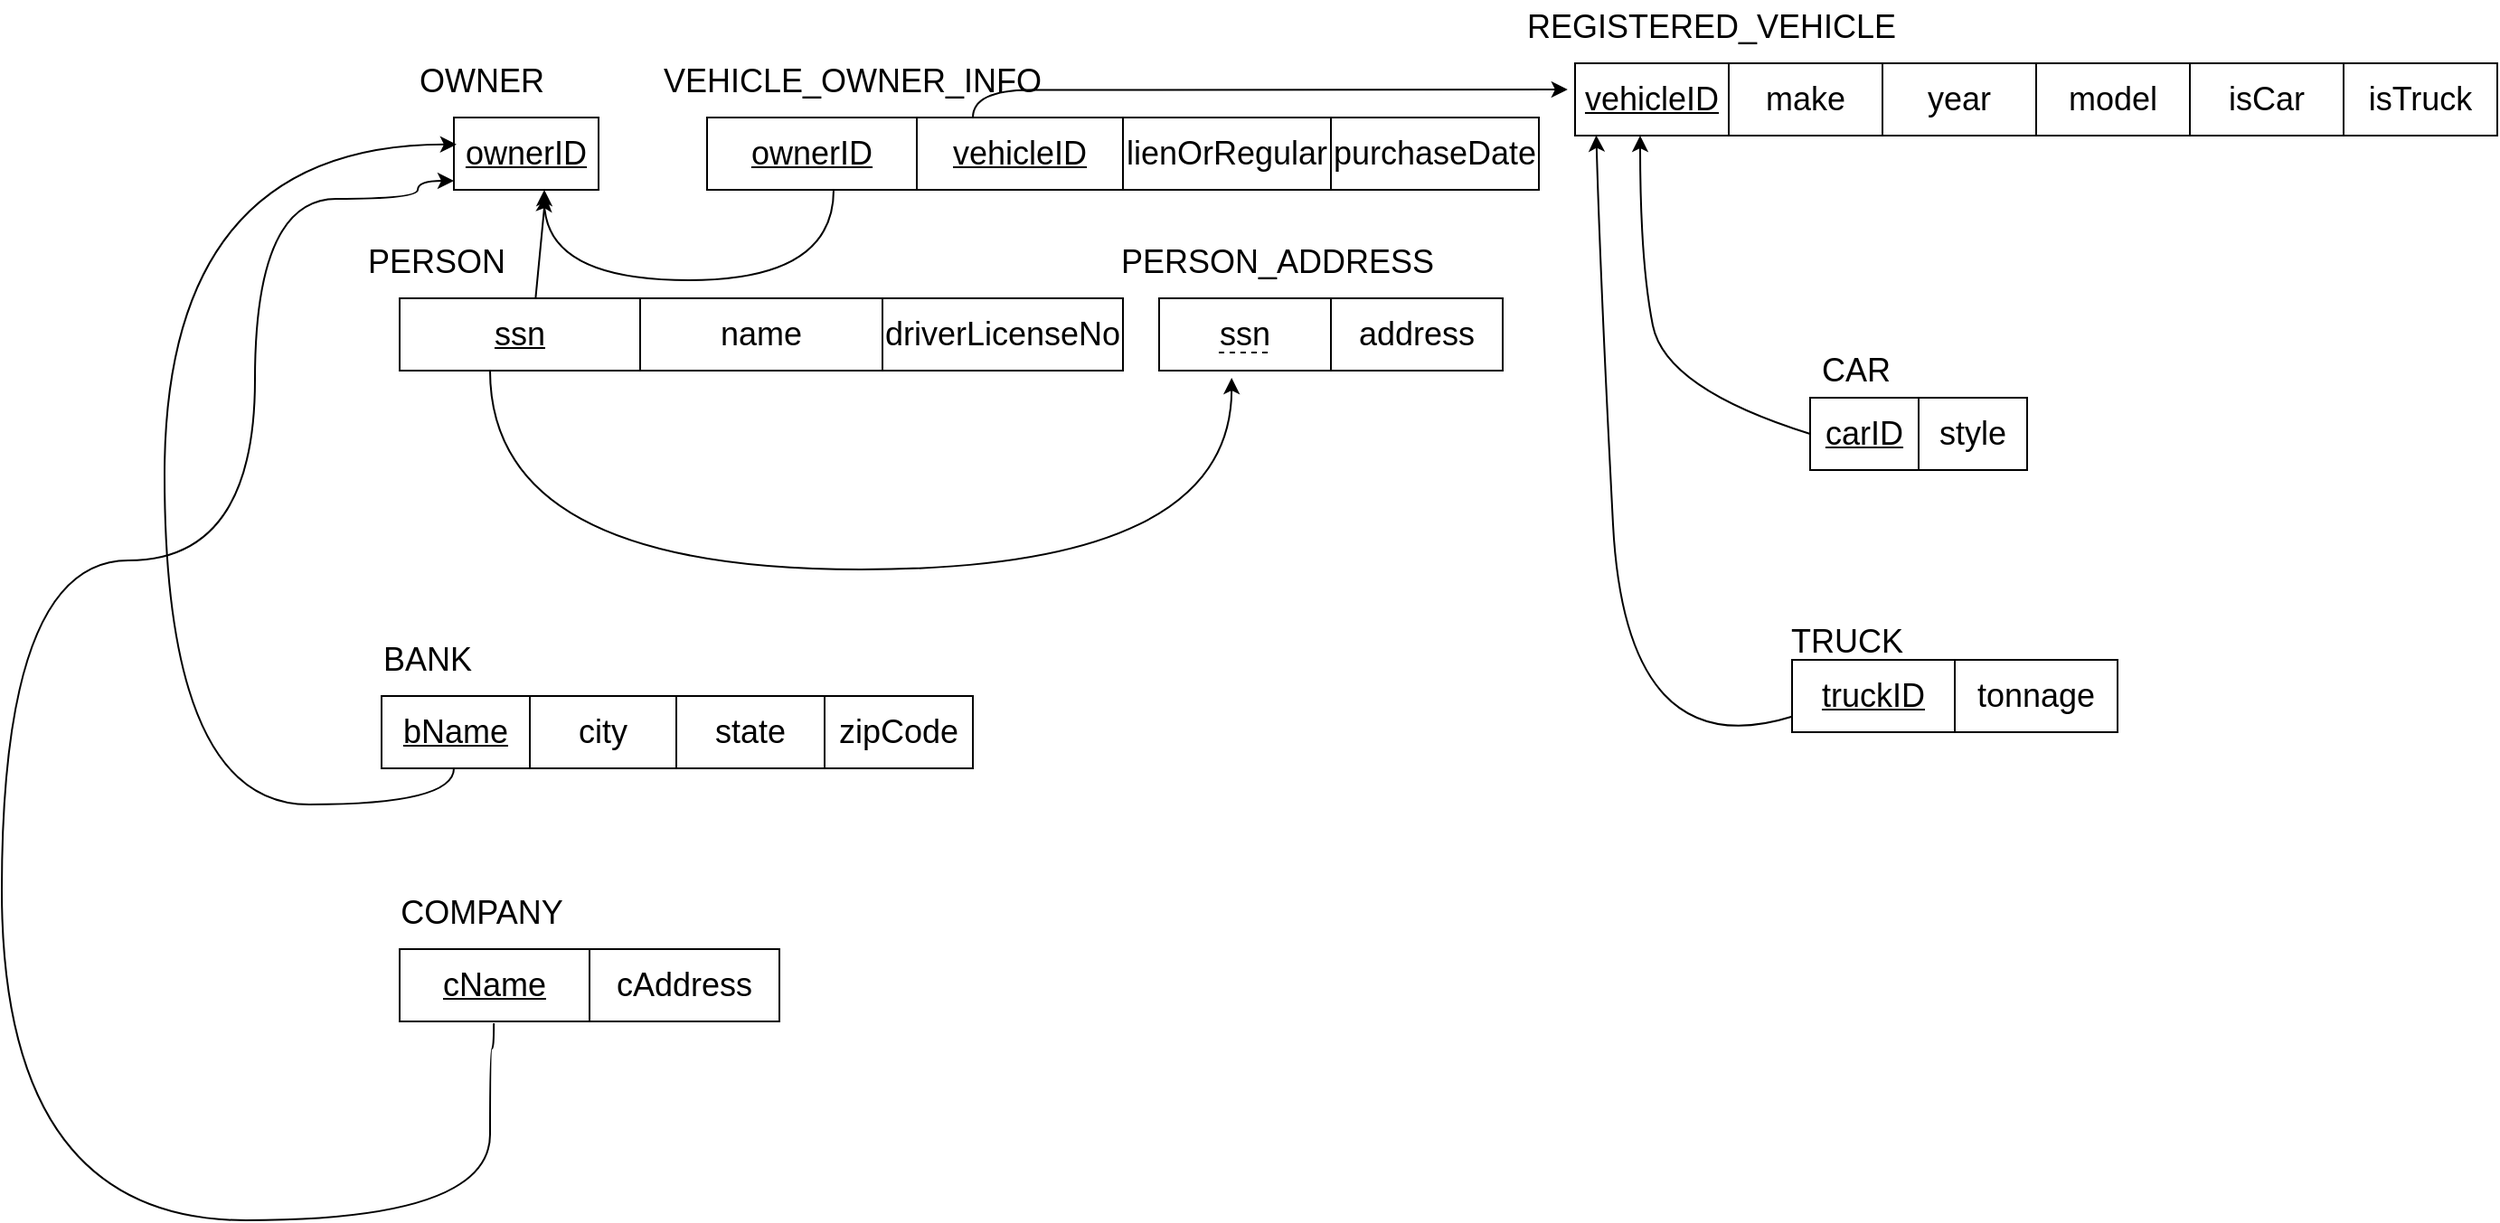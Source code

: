 <mxfile version="15.7.0" type="device"><diagram id="eEs1qiXo4VxSrmRuplm4" name="Page-1"><mxGraphModel dx="2031" dy="1021" grid="1" gridSize="10" guides="1" tooltips="1" connect="1" arrows="1" fold="1" page="1" pageScale="1" pageWidth="3300" pageHeight="4681" math="0" shadow="0"><root><mxCell id="0"/><mxCell id="1" parent="0"/><mxCell id="XA1HLQl0kZLRsef6vVNT-15" value="" style="shape=table;startSize=0;container=1;collapsible=0;childLayout=tableLayout;fontSize=18;" parent="1" vertex="1"><mxGeometry x="820" y="870" width="80" height="40" as="geometry"/></mxCell><mxCell id="XA1HLQl0kZLRsef6vVNT-16" value="" style="shape=partialRectangle;collapsible=0;dropTarget=0;pointerEvents=0;fillColor=none;top=0;left=0;bottom=0;right=0;points=[[0,0.5],[1,0.5]];portConstraint=eastwest;fontSize=18;" parent="XA1HLQl0kZLRsef6vVNT-15" vertex="1"><mxGeometry width="80" height="40" as="geometry"/></mxCell><mxCell id="XA1HLQl0kZLRsef6vVNT-17" value="&lt;u style=&quot;font-size: 18px;&quot;&gt;&lt;font style=&quot;font-size: 18px;&quot;&gt;ownerID&lt;/font&gt;&lt;/u&gt;" style="shape=partialRectangle;html=1;whiteSpace=wrap;connectable=0;overflow=hidden;fillColor=none;top=0;left=0;bottom=0;right=0;pointerEvents=1;fontSize=18;" parent="XA1HLQl0kZLRsef6vVNT-16" vertex="1"><mxGeometry width="80" height="40" as="geometry"><mxRectangle width="80" height="40" as="alternateBounds"/></mxGeometry></mxCell><mxCell id="XA1HLQl0kZLRsef6vVNT-18" value="&lt;font style=&quot;font-size: 18px;&quot;&gt;OWNER&lt;/font&gt;" style="text;html=1;align=center;verticalAlign=middle;resizable=0;points=[];autosize=1;strokeColor=none;fillColor=none;fontSize=18;" parent="1" vertex="1"><mxGeometry x="795" y="835" width="80" height="30" as="geometry"/></mxCell><mxCell id="XA1HLQl0kZLRsef6vVNT-23" value="" style="shape=table;startSize=0;container=1;collapsible=0;childLayout=tableLayout;fontSize=18;" parent="1" vertex="1"><mxGeometry x="790" y="970" width="400" height="40" as="geometry"/></mxCell><mxCell id="XA1HLQl0kZLRsef6vVNT-24" value="" style="shape=partialRectangle;collapsible=0;dropTarget=0;pointerEvents=0;fillColor=none;top=0;left=0;bottom=0;right=0;points=[[0,0.5],[1,0.5]];portConstraint=eastwest;fontSize=18;" parent="XA1HLQl0kZLRsef6vVNT-23" vertex="1"><mxGeometry width="400" height="40" as="geometry"/></mxCell><mxCell id="XA1HLQl0kZLRsef6vVNT-25" value="&lt;u style=&quot;font-size: 18px;&quot;&gt;ssn&lt;/u&gt;" style="shape=partialRectangle;html=1;whiteSpace=wrap;connectable=0;overflow=hidden;fillColor=none;top=0;left=0;bottom=0;right=0;pointerEvents=1;fontSize=18;" parent="XA1HLQl0kZLRsef6vVNT-24" vertex="1"><mxGeometry width="133" height="40" as="geometry"><mxRectangle width="133" height="40" as="alternateBounds"/></mxGeometry></mxCell><mxCell id="XA1HLQl0kZLRsef6vVNT-27" value="name" style="shape=partialRectangle;html=1;whiteSpace=wrap;connectable=0;overflow=hidden;fillColor=none;top=0;left=0;bottom=0;right=0;pointerEvents=1;fontSize=18;" parent="XA1HLQl0kZLRsef6vVNT-24" vertex="1"><mxGeometry x="133" width="134" height="40" as="geometry"><mxRectangle width="134" height="40" as="alternateBounds"/></mxGeometry></mxCell><mxCell id="XA1HLQl0kZLRsef6vVNT-28" value="driverLicenseNo" style="shape=partialRectangle;html=1;whiteSpace=wrap;connectable=0;overflow=hidden;fillColor=none;top=0;left=0;bottom=0;right=0;pointerEvents=1;fontSize=18;" parent="XA1HLQl0kZLRsef6vVNT-24" vertex="1"><mxGeometry x="267" width="133" height="40" as="geometry"><mxRectangle width="133" height="40" as="alternateBounds"/></mxGeometry></mxCell><mxCell id="XA1HLQl0kZLRsef6vVNT-26" value="PERSON" style="text;html=1;align=center;verticalAlign=middle;resizable=0;points=[];autosize=1;strokeColor=none;fillColor=none;fontSize=18;" parent="1" vertex="1"><mxGeometry x="765" y="935" width="90" height="30" as="geometry"/></mxCell><mxCell id="XA1HLQl0kZLRsef6vVNT-32" value="" style="shape=table;startSize=0;container=1;collapsible=0;childLayout=tableLayout;fontSize=18;" parent="1" vertex="1"><mxGeometry x="1210" y="970" width="190" height="40" as="geometry"/></mxCell><mxCell id="XA1HLQl0kZLRsef6vVNT-33" value="" style="shape=partialRectangle;collapsible=0;dropTarget=0;pointerEvents=0;fillColor=none;top=0;left=0;bottom=0;right=0;points=[[0,0.5],[1,0.5]];portConstraint=eastwest;fontSize=18;" parent="XA1HLQl0kZLRsef6vVNT-32" vertex="1"><mxGeometry width="190" height="40" as="geometry"/></mxCell><mxCell id="XA1HLQl0kZLRsef6vVNT-34" value="ssn" style="shape=partialRectangle;html=1;whiteSpace=wrap;connectable=0;overflow=hidden;fillColor=none;top=0;left=0;bottom=0;right=0;pointerEvents=1;fontSize=18;" parent="XA1HLQl0kZLRsef6vVNT-33" vertex="1"><mxGeometry width="95" height="40" as="geometry"><mxRectangle width="95" height="40" as="alternateBounds"/></mxGeometry></mxCell><mxCell id="XA1HLQl0kZLRsef6vVNT-36" value="address" style="shape=partialRectangle;html=1;whiteSpace=wrap;connectable=0;overflow=hidden;fillColor=none;top=0;left=0;bottom=0;right=0;pointerEvents=1;fontSize=18;" parent="XA1HLQl0kZLRsef6vVNT-33" vertex="1"><mxGeometry x="95" width="95" height="40" as="geometry"><mxRectangle width="95" height="40" as="alternateBounds"/></mxGeometry></mxCell><mxCell id="XA1HLQl0kZLRsef6vVNT-35" value="PERSON_ADDRESS" style="text;html=1;align=center;verticalAlign=middle;resizable=0;points=[];autosize=1;strokeColor=none;fillColor=none;fontSize=18;" parent="1" vertex="1"><mxGeometry x="1180" y="935" width="190" height="30" as="geometry"/></mxCell><mxCell id="XA1HLQl0kZLRsef6vVNT-38" value="" style="endArrow=none;dashed=1;html=1;rounded=0;fontSize=18;" parent="1" edge="1"><mxGeometry width="50" height="50" relative="1" as="geometry"><mxPoint x="1243" y="1000" as="sourcePoint"/><mxPoint x="1273" y="1000" as="targetPoint"/></mxGeometry></mxCell><mxCell id="XA1HLQl0kZLRsef6vVNT-40" value="" style="endArrow=classic;html=1;rounded=0;fontSize=18;edgeStyle=orthogonalEdgeStyle;curved=1;entryX=0.211;entryY=1.1;entryDx=0;entryDy=0;entryPerimeter=0;" parent="1" source="XA1HLQl0kZLRsef6vVNT-24" target="XA1HLQl0kZLRsef6vVNT-33" edge="1"><mxGeometry width="50" height="50" relative="1" as="geometry"><mxPoint x="840" y="1040" as="sourcePoint"/><mxPoint x="1250" y="1030" as="targetPoint"/><Array as="points"><mxPoint x="840" y="1120"/><mxPoint x="1250" y="1120"/></Array></mxGeometry></mxCell><mxCell id="XA1HLQl0kZLRsef6vVNT-42" value="" style="endArrow=classic;html=1;rounded=0;fontSize=18;curved=1;entryX=0.633;entryY=1.079;entryDx=0;entryDy=0;entryPerimeter=0;exitX=0.188;exitY=-0.007;exitDx=0;exitDy=0;exitPerimeter=0;" parent="1" source="XA1HLQl0kZLRsef6vVNT-24" target="XA1HLQl0kZLRsef6vVNT-16" edge="1"><mxGeometry width="50" height="50" relative="1" as="geometry"><mxPoint x="930" y="950" as="sourcePoint"/><mxPoint x="980" y="900" as="targetPoint"/></mxGeometry></mxCell><mxCell id="XA1HLQl0kZLRsef6vVNT-43" value="" style="shape=table;startSize=0;container=1;collapsible=0;childLayout=tableLayout;fontSize=18;" parent="1" vertex="1"><mxGeometry x="780" y="1190" width="327" height="40" as="geometry"/></mxCell><mxCell id="XA1HLQl0kZLRsef6vVNT-44" value="" style="shape=partialRectangle;collapsible=0;dropTarget=0;pointerEvents=0;fillColor=none;top=0;left=0;bottom=0;right=0;points=[[0,0.5],[1,0.5]];portConstraint=eastwest;fontSize=18;" parent="XA1HLQl0kZLRsef6vVNT-43" vertex="1"><mxGeometry width="327" height="40" as="geometry"/></mxCell><mxCell id="XA1HLQl0kZLRsef6vVNT-45" value="&lt;u style=&quot;font-size: 18px;&quot;&gt;bName&lt;/u&gt;" style="shape=partialRectangle;html=1;whiteSpace=wrap;connectable=0;overflow=hidden;fillColor=none;top=0;left=0;bottom=0;right=0;pointerEvents=1;fontSize=18;" parent="XA1HLQl0kZLRsef6vVNT-44" vertex="1"><mxGeometry width="82" height="40" as="geometry"><mxRectangle width="82" height="40" as="alternateBounds"/></mxGeometry></mxCell><mxCell id="XA1HLQl0kZLRsef6vVNT-46" value="city" style="shape=partialRectangle;html=1;whiteSpace=wrap;connectable=0;overflow=hidden;fillColor=none;top=0;left=0;bottom=0;right=0;pointerEvents=1;fontSize=18;" parent="XA1HLQl0kZLRsef6vVNT-44" vertex="1"><mxGeometry x="82" width="81" height="40" as="geometry"><mxRectangle width="81" height="40" as="alternateBounds"/></mxGeometry></mxCell><mxCell id="XA1HLQl0kZLRsef6vVNT-47" value="state" style="shape=partialRectangle;html=1;whiteSpace=wrap;connectable=0;overflow=hidden;fillColor=none;top=0;left=0;bottom=0;right=0;pointerEvents=1;fontSize=18;" parent="XA1HLQl0kZLRsef6vVNT-44" vertex="1"><mxGeometry x="163" width="82" height="40" as="geometry"><mxRectangle width="82" height="40" as="alternateBounds"/></mxGeometry></mxCell><mxCell id="XA1HLQl0kZLRsef6vVNT-49" value="zipCode" style="shape=partialRectangle;html=1;whiteSpace=wrap;connectable=0;overflow=hidden;fillColor=none;top=0;left=0;bottom=0;right=0;pointerEvents=1;fontSize=18;" parent="XA1HLQl0kZLRsef6vVNT-44" vertex="1"><mxGeometry x="245" width="82" height="40" as="geometry"><mxRectangle width="82" height="40" as="alternateBounds"/></mxGeometry></mxCell><mxCell id="XA1HLQl0kZLRsef6vVNT-48" value="BANK" style="text;html=1;align=center;verticalAlign=middle;resizable=0;points=[];autosize=1;strokeColor=none;fillColor=none;fontSize=18;" parent="1" vertex="1"><mxGeometry x="775" y="1155" width="60" height="30" as="geometry"/></mxCell><mxCell id="XA1HLQl0kZLRsef6vVNT-50" value="" style="endArrow=classic;html=1;rounded=0;fontSize=18;edgeStyle=orthogonalEdgeStyle;curved=1;entryX=0.018;entryY=0.372;entryDx=0;entryDy=0;entryPerimeter=0;" parent="1" target="XA1HLQl0kZLRsef6vVNT-16" edge="1"><mxGeometry width="50" height="50" relative="1" as="geometry"><mxPoint x="820.004" y="1230" as="sourcePoint"/><mxPoint x="610" y="1050" as="targetPoint"/><Array as="points"><mxPoint x="820" y="1250"/><mxPoint x="660" y="1250"/><mxPoint x="660" y="885"/></Array></mxGeometry></mxCell><mxCell id="XA1HLQl0kZLRsef6vVNT-52" value="" style="shape=table;startSize=0;container=1;collapsible=0;childLayout=tableLayout;fontSize=18;" parent="1" vertex="1"><mxGeometry x="790" y="1330" width="210" height="40" as="geometry"/></mxCell><mxCell id="XA1HLQl0kZLRsef6vVNT-53" value="" style="shape=partialRectangle;collapsible=0;dropTarget=0;pointerEvents=0;fillColor=none;top=0;left=0;bottom=0;right=0;points=[[0,0.5],[1,0.5]];portConstraint=eastwest;fontSize=18;" parent="XA1HLQl0kZLRsef6vVNT-52" vertex="1"><mxGeometry width="210" height="40" as="geometry"/></mxCell><mxCell id="XA1HLQl0kZLRsef6vVNT-54" value="&lt;u style=&quot;font-size: 18px;&quot;&gt;cName&lt;/u&gt;" style="shape=partialRectangle;html=1;whiteSpace=wrap;connectable=0;overflow=hidden;fillColor=none;top=0;left=0;bottom=0;right=0;pointerEvents=1;fontSize=18;" parent="XA1HLQl0kZLRsef6vVNT-53" vertex="1"><mxGeometry width="105" height="40" as="geometry"><mxRectangle width="105" height="40" as="alternateBounds"/></mxGeometry></mxCell><mxCell id="XA1HLQl0kZLRsef6vVNT-55" value="cAddress" style="shape=partialRectangle;html=1;whiteSpace=wrap;connectable=0;overflow=hidden;fillColor=none;top=0;left=0;bottom=0;right=0;pointerEvents=1;fontSize=18;" parent="XA1HLQl0kZLRsef6vVNT-53" vertex="1"><mxGeometry x="105" width="105" height="40" as="geometry"><mxRectangle width="105" height="40" as="alternateBounds"/></mxGeometry></mxCell><mxCell id="XA1HLQl0kZLRsef6vVNT-56" value="COMPANY" style="text;html=1;align=center;verticalAlign=middle;resizable=0;points=[];autosize=1;strokeColor=none;fillColor=none;fontSize=18;" parent="1" vertex="1"><mxGeometry x="780" y="1295" width="110" height="30" as="geometry"/></mxCell><mxCell id="XA1HLQl0kZLRsef6vVNT-57" value="" style="endArrow=classic;html=1;rounded=0;fontSize=18;edgeStyle=orthogonalEdgeStyle;curved=1;exitX=0.248;exitY=1.025;exitDx=0;exitDy=0;exitPerimeter=0;entryX=0;entryY=0.5;entryDx=0;entryDy=0;" parent="1" source="XA1HLQl0kZLRsef6vVNT-53" edge="1"><mxGeometry width="50" height="50" relative="1" as="geometry"><mxPoint x="842.92" y="1385" as="sourcePoint"/><mxPoint x="820" y="905" as="targetPoint"/><Array as="points"><mxPoint x="842" y="1385"/><mxPoint x="840" y="1385"/><mxPoint x="840" y="1480"/><mxPoint x="570" y="1480"/><mxPoint x="570" y="1115"/><mxPoint x="710" y="1115"/><mxPoint x="710" y="915"/><mxPoint x="800" y="915"/><mxPoint x="800" y="905"/></Array></mxGeometry></mxCell><mxCell id="XA1HLQl0kZLRsef6vVNT-59" value="" style="shape=table;startSize=0;container=1;collapsible=0;childLayout=tableLayout;fontSize=18;" parent="1" vertex="1"><mxGeometry x="1440" y="840" width="510" height="40" as="geometry"/></mxCell><mxCell id="XA1HLQl0kZLRsef6vVNT-60" value="" style="shape=partialRectangle;collapsible=0;dropTarget=0;pointerEvents=0;fillColor=none;top=0;left=0;bottom=0;right=0;points=[[0,0.5],[1,0.5]];portConstraint=eastwest;fontSize=18;" parent="XA1HLQl0kZLRsef6vVNT-59" vertex="1"><mxGeometry width="510" height="40" as="geometry"/></mxCell><mxCell id="XA1HLQl0kZLRsef6vVNT-61" value="&lt;u style=&quot;font-size: 18px;&quot;&gt;vehicleID&lt;/u&gt;" style="shape=partialRectangle;html=1;whiteSpace=wrap;connectable=0;overflow=hidden;fillColor=none;top=0;left=0;bottom=0;right=0;pointerEvents=1;fontSize=18;" parent="XA1HLQl0kZLRsef6vVNT-60" vertex="1"><mxGeometry width="85" height="40" as="geometry"><mxRectangle width="85" height="40" as="alternateBounds"/></mxGeometry></mxCell><mxCell id="XA1HLQl0kZLRsef6vVNT-62" value="make" style="shape=partialRectangle;html=1;whiteSpace=wrap;connectable=0;overflow=hidden;fillColor=none;top=0;left=0;bottom=0;right=0;pointerEvents=1;fontSize=18;" parent="XA1HLQl0kZLRsef6vVNT-60" vertex="1"><mxGeometry x="85" width="85" height="40" as="geometry"><mxRectangle width="85" height="40" as="alternateBounds"/></mxGeometry></mxCell><mxCell id="XA1HLQl0kZLRsef6vVNT-63" value="year" style="shape=partialRectangle;html=1;whiteSpace=wrap;connectable=0;overflow=hidden;fillColor=none;top=0;left=0;bottom=0;right=0;pointerEvents=1;fontSize=18;" parent="XA1HLQl0kZLRsef6vVNT-60" vertex="1"><mxGeometry x="170" width="85" height="40" as="geometry"><mxRectangle width="85" height="40" as="alternateBounds"/></mxGeometry></mxCell><mxCell id="XA1HLQl0kZLRsef6vVNT-64" value="model" style="shape=partialRectangle;html=1;whiteSpace=wrap;connectable=0;overflow=hidden;fillColor=none;top=0;left=0;bottom=0;right=0;pointerEvents=1;fontSize=18;" parent="XA1HLQl0kZLRsef6vVNT-60" vertex="1"><mxGeometry x="255" width="85" height="40" as="geometry"><mxRectangle width="85" height="40" as="alternateBounds"/></mxGeometry></mxCell><mxCell id="XA1HLQl0kZLRsef6vVNT-65" value="isCar" style="shape=partialRectangle;html=1;whiteSpace=wrap;connectable=0;overflow=hidden;fillColor=none;top=0;left=0;bottom=0;right=0;pointerEvents=1;fontSize=18;" parent="XA1HLQl0kZLRsef6vVNT-60" vertex="1"><mxGeometry x="340" width="85" height="40" as="geometry"><mxRectangle width="85" height="40" as="alternateBounds"/></mxGeometry></mxCell><mxCell id="XA1HLQl0kZLRsef6vVNT-66" value="isTruck" style="shape=partialRectangle;html=1;whiteSpace=wrap;connectable=0;overflow=hidden;fillColor=none;top=0;left=0;bottom=0;right=0;pointerEvents=1;fontSize=18;" parent="XA1HLQl0kZLRsef6vVNT-60" vertex="1"><mxGeometry x="425" width="85" height="40" as="geometry"><mxRectangle width="85" height="40" as="alternateBounds"/></mxGeometry></mxCell><mxCell id="XA1HLQl0kZLRsef6vVNT-67" value="REGISTERED_VEHICLE" style="text;html=1;align=center;verticalAlign=middle;resizable=0;points=[];autosize=1;strokeColor=none;fillColor=none;fontSize=18;" parent="1" vertex="1"><mxGeometry x="1405" y="805" width="220" height="30" as="geometry"/></mxCell><mxCell id="XA1HLQl0kZLRsef6vVNT-68" value="" style="shape=table;startSize=0;container=1;collapsible=0;childLayout=tableLayout;fontSize=18;" parent="1" vertex="1"><mxGeometry x="1570" y="1025" width="120" height="40" as="geometry"/></mxCell><mxCell id="XA1HLQl0kZLRsef6vVNT-69" value="" style="shape=partialRectangle;collapsible=0;dropTarget=0;pointerEvents=0;fillColor=none;top=0;left=0;bottom=0;right=0;points=[[0,0.5],[1,0.5]];portConstraint=eastwest;fontSize=18;" parent="XA1HLQl0kZLRsef6vVNT-68" vertex="1"><mxGeometry width="120" height="40" as="geometry"/></mxCell><mxCell id="XA1HLQl0kZLRsef6vVNT-70" value="&lt;u style=&quot;font-size: 18px;&quot;&gt;carID&lt;/u&gt;" style="shape=partialRectangle;html=1;whiteSpace=wrap;connectable=0;overflow=hidden;fillColor=none;top=0;left=0;bottom=0;right=0;pointerEvents=1;fontSize=18;" parent="XA1HLQl0kZLRsef6vVNT-69" vertex="1"><mxGeometry width="60" height="40" as="geometry"><mxRectangle width="60" height="40" as="alternateBounds"/></mxGeometry></mxCell><mxCell id="XA1HLQl0kZLRsef6vVNT-71" value="style" style="shape=partialRectangle;html=1;whiteSpace=wrap;connectable=0;overflow=hidden;fillColor=none;top=0;left=0;bottom=0;right=0;pointerEvents=1;fontSize=18;" parent="XA1HLQl0kZLRsef6vVNT-69" vertex="1"><mxGeometry x="60" width="60" height="40" as="geometry"><mxRectangle width="60" height="40" as="alternateBounds"/></mxGeometry></mxCell><mxCell id="XA1HLQl0kZLRsef6vVNT-72" value="CAR" style="text;html=1;align=center;verticalAlign=middle;resizable=0;points=[];autosize=1;strokeColor=none;fillColor=none;fontSize=18;" parent="1" vertex="1"><mxGeometry x="1570" y="995" width="50" height="30" as="geometry"/></mxCell><mxCell id="XA1HLQl0kZLRsef6vVNT-73" value="" style="shape=table;startSize=0;container=1;collapsible=0;childLayout=tableLayout;fontSize=18;" parent="1" vertex="1"><mxGeometry x="1560" y="1170" width="180" height="40" as="geometry"/></mxCell><mxCell id="XA1HLQl0kZLRsef6vVNT-74" value="" style="shape=partialRectangle;collapsible=0;dropTarget=0;pointerEvents=0;fillColor=none;top=0;left=0;bottom=0;right=0;points=[[0,0.5],[1,0.5]];portConstraint=eastwest;fontSize=18;" parent="XA1HLQl0kZLRsef6vVNT-73" vertex="1"><mxGeometry width="180" height="40" as="geometry"/></mxCell><mxCell id="XA1HLQl0kZLRsef6vVNT-75" value="&lt;u style=&quot;font-size: 18px;&quot;&gt;truckID&lt;/u&gt;" style="shape=partialRectangle;html=1;whiteSpace=wrap;connectable=0;overflow=hidden;fillColor=none;top=0;left=0;bottom=0;right=0;pointerEvents=1;fontSize=18;" parent="XA1HLQl0kZLRsef6vVNT-74" vertex="1"><mxGeometry width="90" height="40" as="geometry"><mxRectangle width="90" height="40" as="alternateBounds"/></mxGeometry></mxCell><mxCell id="XA1HLQl0kZLRsef6vVNT-76" value="tonnage" style="shape=partialRectangle;html=1;whiteSpace=wrap;connectable=0;overflow=hidden;fillColor=none;top=0;left=0;bottom=0;right=0;pointerEvents=1;fontSize=18;" parent="XA1HLQl0kZLRsef6vVNT-74" vertex="1"><mxGeometry x="90" width="90" height="40" as="geometry"><mxRectangle width="90" height="40" as="alternateBounds"/></mxGeometry></mxCell><mxCell id="XA1HLQl0kZLRsef6vVNT-77" value="TRUCK" style="text;html=1;align=center;verticalAlign=middle;resizable=0;points=[];autosize=1;strokeColor=none;fillColor=none;fontSize=18;" parent="1" vertex="1"><mxGeometry x="1550" y="1145" width="80" height="30" as="geometry"/></mxCell><mxCell id="XA1HLQl0kZLRsef6vVNT-78" value="" style="curved=1;endArrow=classic;html=1;rounded=0;fontSize=18;exitX=0;exitY=0.5;exitDx=0;exitDy=0;" parent="1" source="XA1HLQl0kZLRsef6vVNT-69" edge="1"><mxGeometry width="50" height="50" relative="1" as="geometry"><mxPoint x="1460" y="1000" as="sourcePoint"/><mxPoint x="1476" y="880" as="targetPoint"/><Array as="points"><mxPoint x="1490" y="1020"/><mxPoint x="1476" y="950"/></Array></mxGeometry></mxCell><mxCell id="XA1HLQl0kZLRsef6vVNT-79" value="" style="curved=1;endArrow=classic;html=1;rounded=0;fontSize=18;entryX=0.023;entryY=0.996;entryDx=0;entryDy=0;entryPerimeter=0;exitX=0;exitY=0.785;exitDx=0;exitDy=0;exitPerimeter=0;" parent="1" source="XA1HLQl0kZLRsef6vVNT-74" target="XA1HLQl0kZLRsef6vVNT-60" edge="1"><mxGeometry width="50" height="50" relative="1" as="geometry"><mxPoint x="1548.0" y="1055" as="sourcePoint"/><mxPoint x="1454.21" y="894.96" as="targetPoint"/><Array as="points"><mxPoint x="1468" y="1230"/><mxPoint x="1454" y="960"/></Array></mxGeometry></mxCell><mxCell id="XA1HLQl0kZLRsef6vVNT-80" value="" style="shape=table;startSize=0;container=1;collapsible=0;childLayout=tableLayout;fontSize=18;" parent="1" vertex="1"><mxGeometry x="960" y="870" width="460" height="40" as="geometry"/></mxCell><mxCell id="XA1HLQl0kZLRsef6vVNT-81" value="" style="shape=partialRectangle;collapsible=0;dropTarget=0;pointerEvents=0;fillColor=none;top=0;left=0;bottom=0;right=0;points=[[0,0.5],[1,0.5]];portConstraint=eastwest;fontSize=18;" parent="XA1HLQl0kZLRsef6vVNT-80" vertex="1"><mxGeometry width="460" height="40" as="geometry"/></mxCell><mxCell id="XA1HLQl0kZLRsef6vVNT-82" value="&lt;u style=&quot;font-size: 18px;&quot;&gt;ownerID&lt;/u&gt;" style="shape=partialRectangle;html=1;whiteSpace=wrap;connectable=0;overflow=hidden;fillColor=none;top=0;left=0;bottom=0;right=0;pointerEvents=1;fontSize=18;" parent="XA1HLQl0kZLRsef6vVNT-81" vertex="1"><mxGeometry width="116" height="40" as="geometry"><mxRectangle width="116" height="40" as="alternateBounds"/></mxGeometry></mxCell><mxCell id="XA1HLQl0kZLRsef6vVNT-83" value="&lt;u style=&quot;font-size: 18px;&quot;&gt;vehicleID&lt;/u&gt;" style="shape=partialRectangle;html=1;whiteSpace=wrap;connectable=0;overflow=hidden;fillColor=none;top=0;left=0;bottom=0;right=0;pointerEvents=1;fontSize=18;" parent="XA1HLQl0kZLRsef6vVNT-81" vertex="1"><mxGeometry x="116" width="114" height="40" as="geometry"><mxRectangle width="114" height="40" as="alternateBounds"/></mxGeometry></mxCell><mxCell id="XA1HLQl0kZLRsef6vVNT-84" value="lienOrRegular" style="shape=partialRectangle;html=1;whiteSpace=wrap;connectable=0;overflow=hidden;fillColor=none;top=0;left=0;bottom=0;right=0;pointerEvents=1;fontSize=18;" parent="XA1HLQl0kZLRsef6vVNT-81" vertex="1"><mxGeometry x="230" width="115" height="40" as="geometry"><mxRectangle width="115" height="40" as="alternateBounds"/></mxGeometry></mxCell><mxCell id="XA1HLQl0kZLRsef6vVNT-85" value="purchaseDate" style="shape=partialRectangle;html=1;whiteSpace=wrap;connectable=0;overflow=hidden;fillColor=none;top=0;left=0;bottom=0;right=0;pointerEvents=1;fontSize=18;" parent="XA1HLQl0kZLRsef6vVNT-81" vertex="1"><mxGeometry x="345" width="115" height="40" as="geometry"><mxRectangle width="115" height="40" as="alternateBounds"/></mxGeometry></mxCell><mxCell id="XA1HLQl0kZLRsef6vVNT-88" value="" style="edgeStyle=segmentEdgeStyle;endArrow=classic;html=1;rounded=0;fontSize=18;curved=1;" parent="1" source="XA1HLQl0kZLRsef6vVNT-81" target="XA1HLQl0kZLRsef6vVNT-16" edge="1"><mxGeometry width="50" height="50" relative="1" as="geometry"><mxPoint x="1030" y="740" as="sourcePoint"/><mxPoint x="870" y="750" as="targetPoint"/><Array as="points"><mxPoint x="1030" y="960"/><mxPoint x="870" y="960"/></Array></mxGeometry></mxCell><mxCell id="XA1HLQl0kZLRsef6vVNT-89" value="" style="edgeStyle=segmentEdgeStyle;endArrow=none;html=1;rounded=0;fontSize=18;curved=1;startArrow=classic;startFill=1;endFill=0;exitX=-0.008;exitY=0.363;exitDx=0;exitDy=0;exitPerimeter=0;" parent="1" source="XA1HLQl0kZLRsef6vVNT-60" edge="1"><mxGeometry width="50" height="50" relative="1" as="geometry"><mxPoint x="1267.0" y="870" as="sourcePoint"/><mxPoint x="1107.0" y="870" as="targetPoint"/><Array as="points"><mxPoint x="1170" y="855"/><mxPoint x="1107" y="855"/></Array></mxGeometry></mxCell><mxCell id="XA1HLQl0kZLRsef6vVNT-90" value="VEHICLE_OWNER_INFO" style="text;html=1;align=center;verticalAlign=middle;resizable=0;points=[];autosize=1;strokeColor=none;fillColor=none;fontSize=18;" parent="1" vertex="1"><mxGeometry x="930" y="835" width="220" height="30" as="geometry"/></mxCell></root></mxGraphModel></diagram></mxfile>